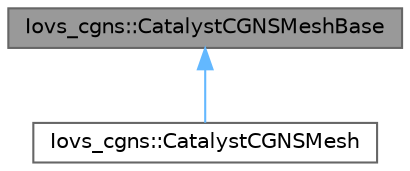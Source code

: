 digraph "Iovs_cgns::CatalystCGNSMeshBase"
{
 // INTERACTIVE_SVG=YES
 // LATEX_PDF_SIZE
  bgcolor="transparent";
  edge [fontname=Helvetica,fontsize=10,labelfontname=Helvetica,labelfontsize=10];
  node [fontname=Helvetica,fontsize=10,shape=box,height=0.2,width=0.4];
  Node1 [id="Node000001",label="Iovs_cgns::CatalystCGNSMeshBase",height=0.2,width=0.4,color="gray40", fillcolor="grey60", style="filled", fontcolor="black",tooltip=" "];
  Node1 -> Node2 [id="edge1_Node000001_Node000002",dir="back",color="steelblue1",style="solid",tooltip=" "];
  Node2 [id="Node000002",label="Iovs_cgns::CatalystCGNSMesh",height=0.2,width=0.4,color="gray40", fillcolor="white", style="filled",URL="$classIovs__cgns_1_1CatalystCGNSMesh.html",tooltip=" "];
}
